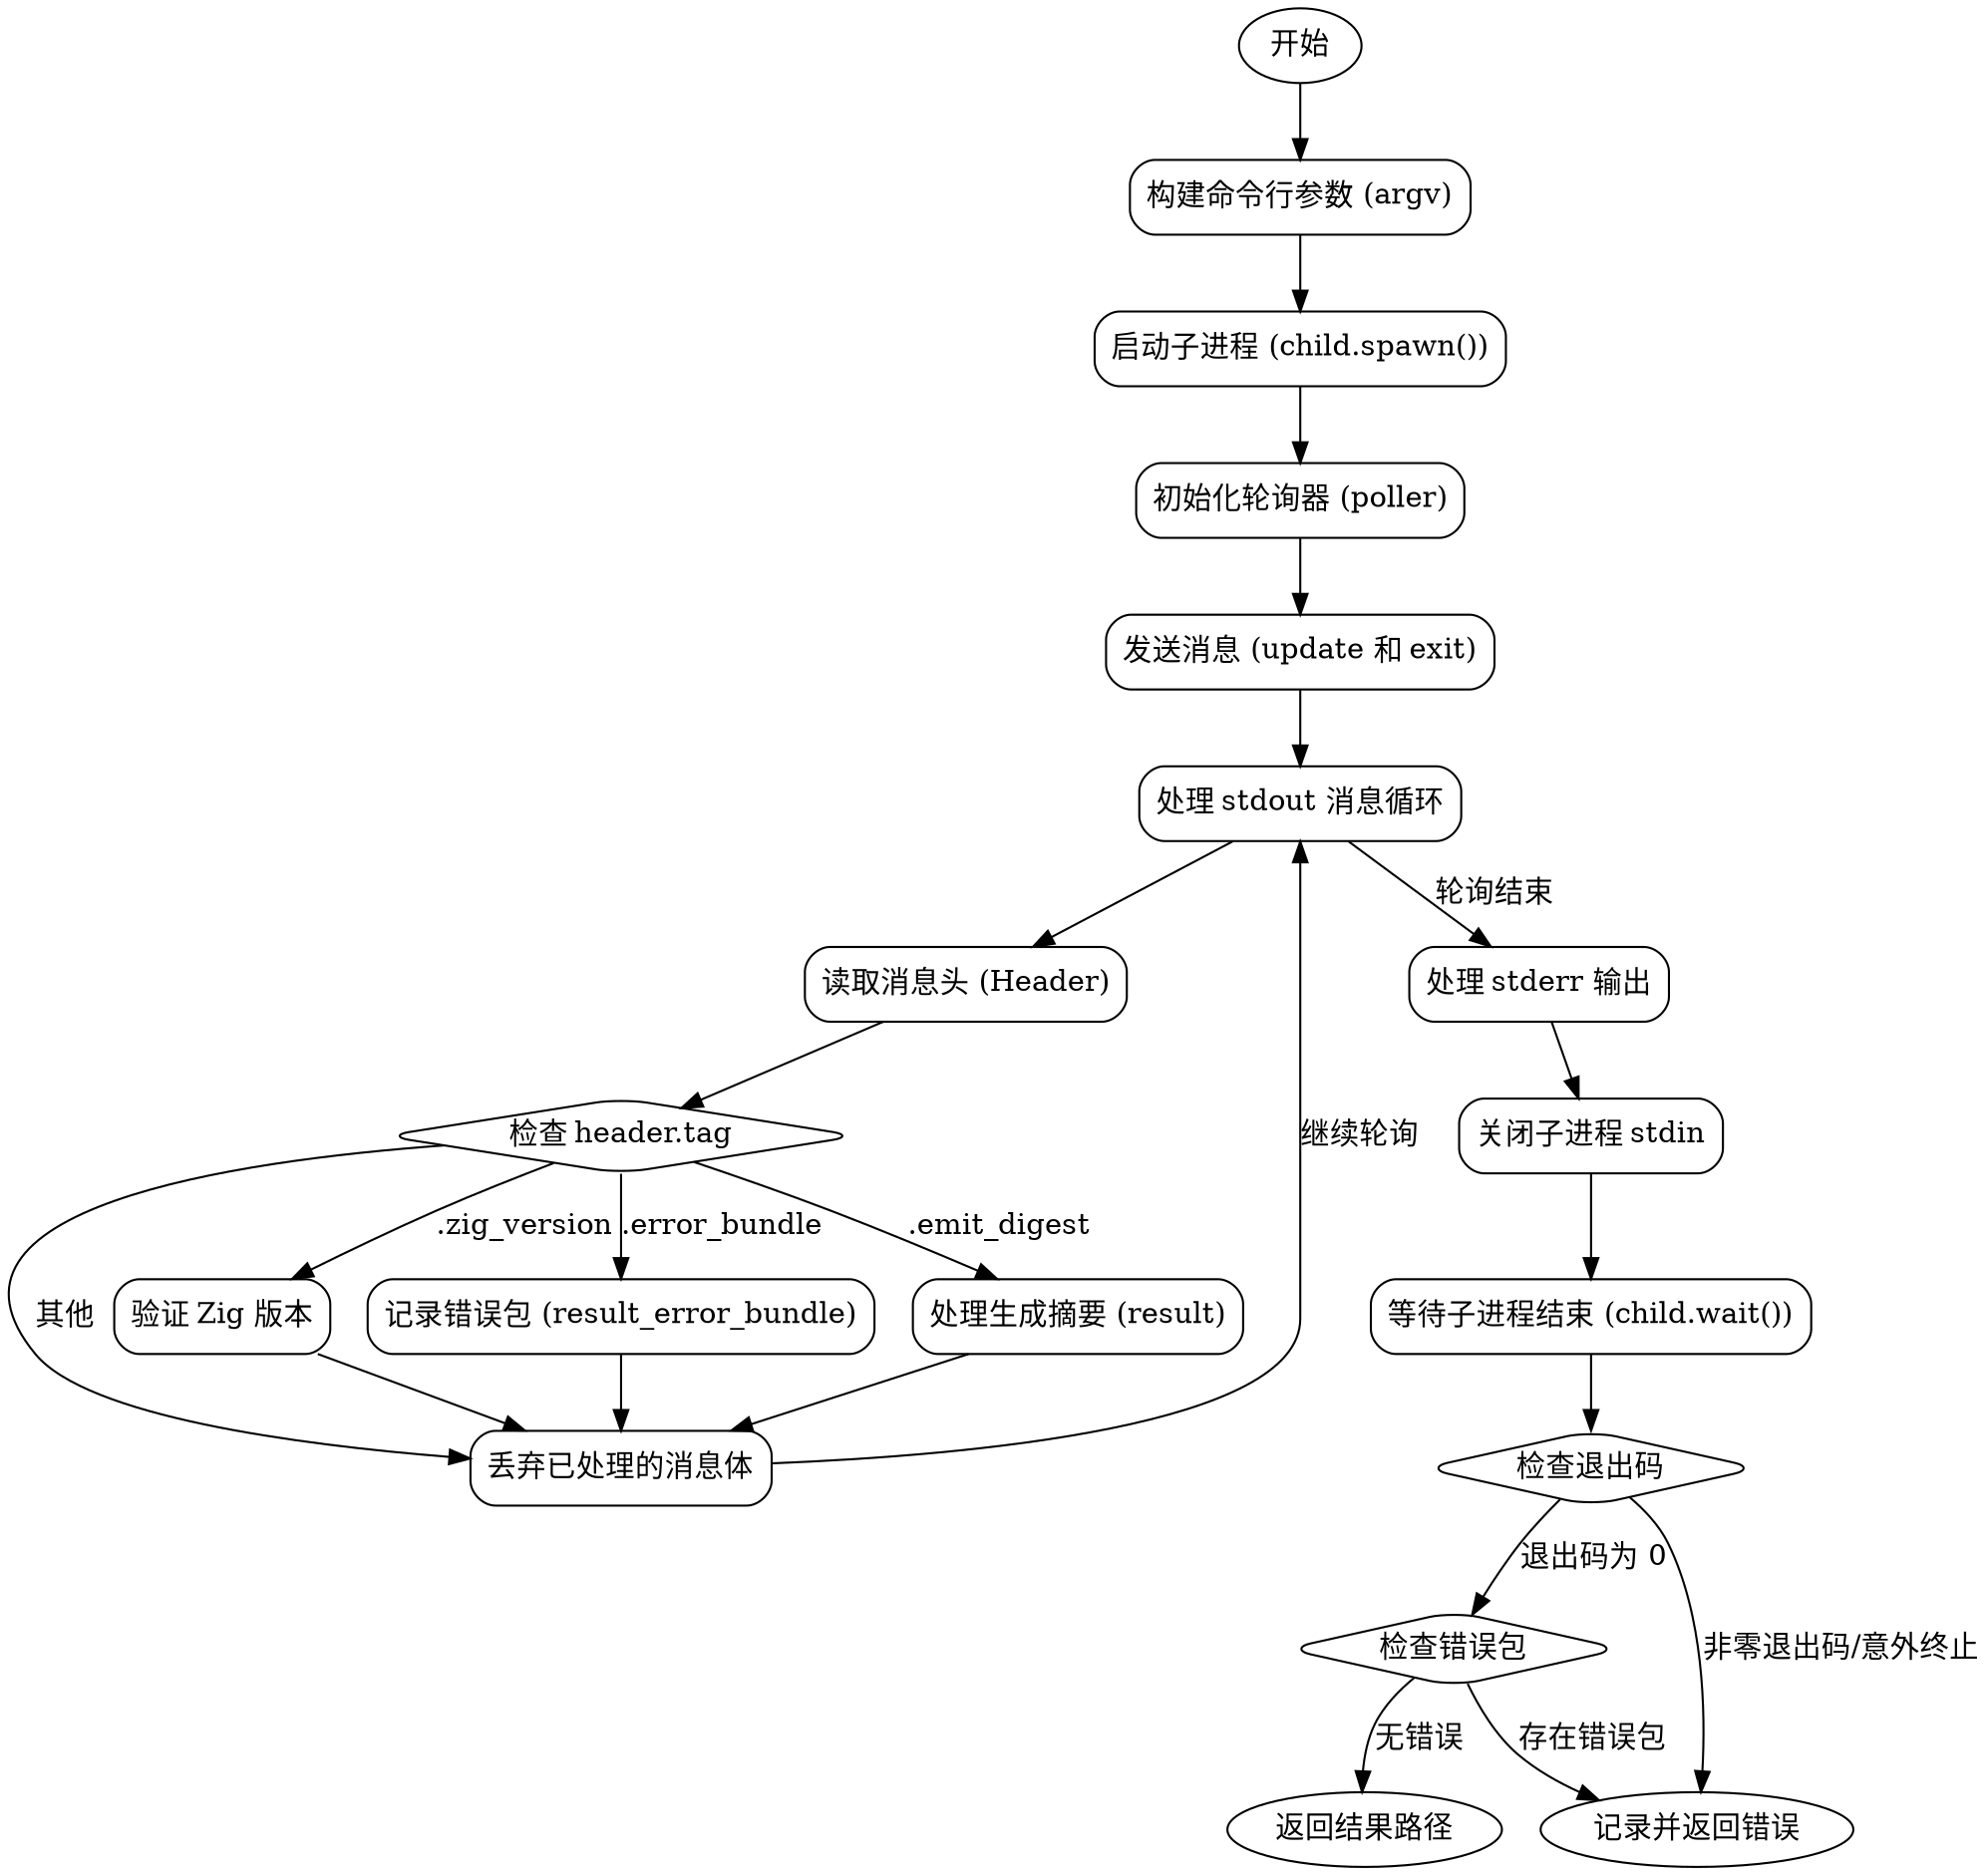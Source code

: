 
digraph buildWasmBinary {
    node [shape=rectangle, style=rounded];

    start [label="开始", shape=ellipse];
    build_argv [label="构建命令行参数 (argv)"];
    spawn_child [label="启动子进程 (child.spawn())"];
    init_poller [label="初始化轮询器 (poller)"];
    send_messages [label="发送消息 (update 和 exit)"];
    process_stdout [label="处理 stdout 消息循环"];
    read_header [label="读取消息头 (Header)"];
    check_tag [label="检查 header.tag", shape=diamond];
    handle_zig_version [label="验证 Zig 版本"];
    handle_error_bundle [label="记录错误包 (result_error_bundle)"];
    handle_emit_digest [label="处理生成摘要 (result)"];
    discard_body [label="丢弃已处理的消息体"];
    process_stderr [label="处理 stderr 输出"];
    close_stdin [label="关闭子进程 stdin"];
    wait_child [label="等待子进程结束 (child.wait())"];
    check_exit_code [label="检查退出码", shape=diamond];
    check_errors [label="检查错误包", shape=diamond];
    return_result [label="返回结果路径", shape=ellipse];
    handle_errors [label="记录并返回错误", shape=ellipse];

    start -> build_argv;
    build_argv -> spawn_child;
    spawn_child -> init_poller;
    init_poller -> send_messages;
    send_messages -> process_stdout;

    process_stdout -> read_header;
    read_header -> check_tag;

    check_tag -> handle_zig_version [label=".zig_version"];
    check_tag -> handle_error_bundle [label=".error_bundle"];
    check_tag -> handle_emit_digest [label=".emit_digest"];
    check_tag -> discard_body [label="其他"];

    handle_zig_version -> discard_body;
    handle_error_bundle -> discard_body;
    handle_emit_digest -> discard_body;
    discard_body -> process_stdout [label="继续轮询"];

    process_stdout -> process_stderr [label="轮询结束"];
    process_stderr -> close_stdin;
    close_stdin -> wait_child;

    wait_child -> check_exit_code;
    check_exit_code -> check_errors [label="退出码为 0"];
    check_exit_code -> handle_errors [label="非零退出码/意外终止"];

    check_errors -> return_result [label="无错误"];
    check_errors -> handle_errors [label="存在错误包"];
}

